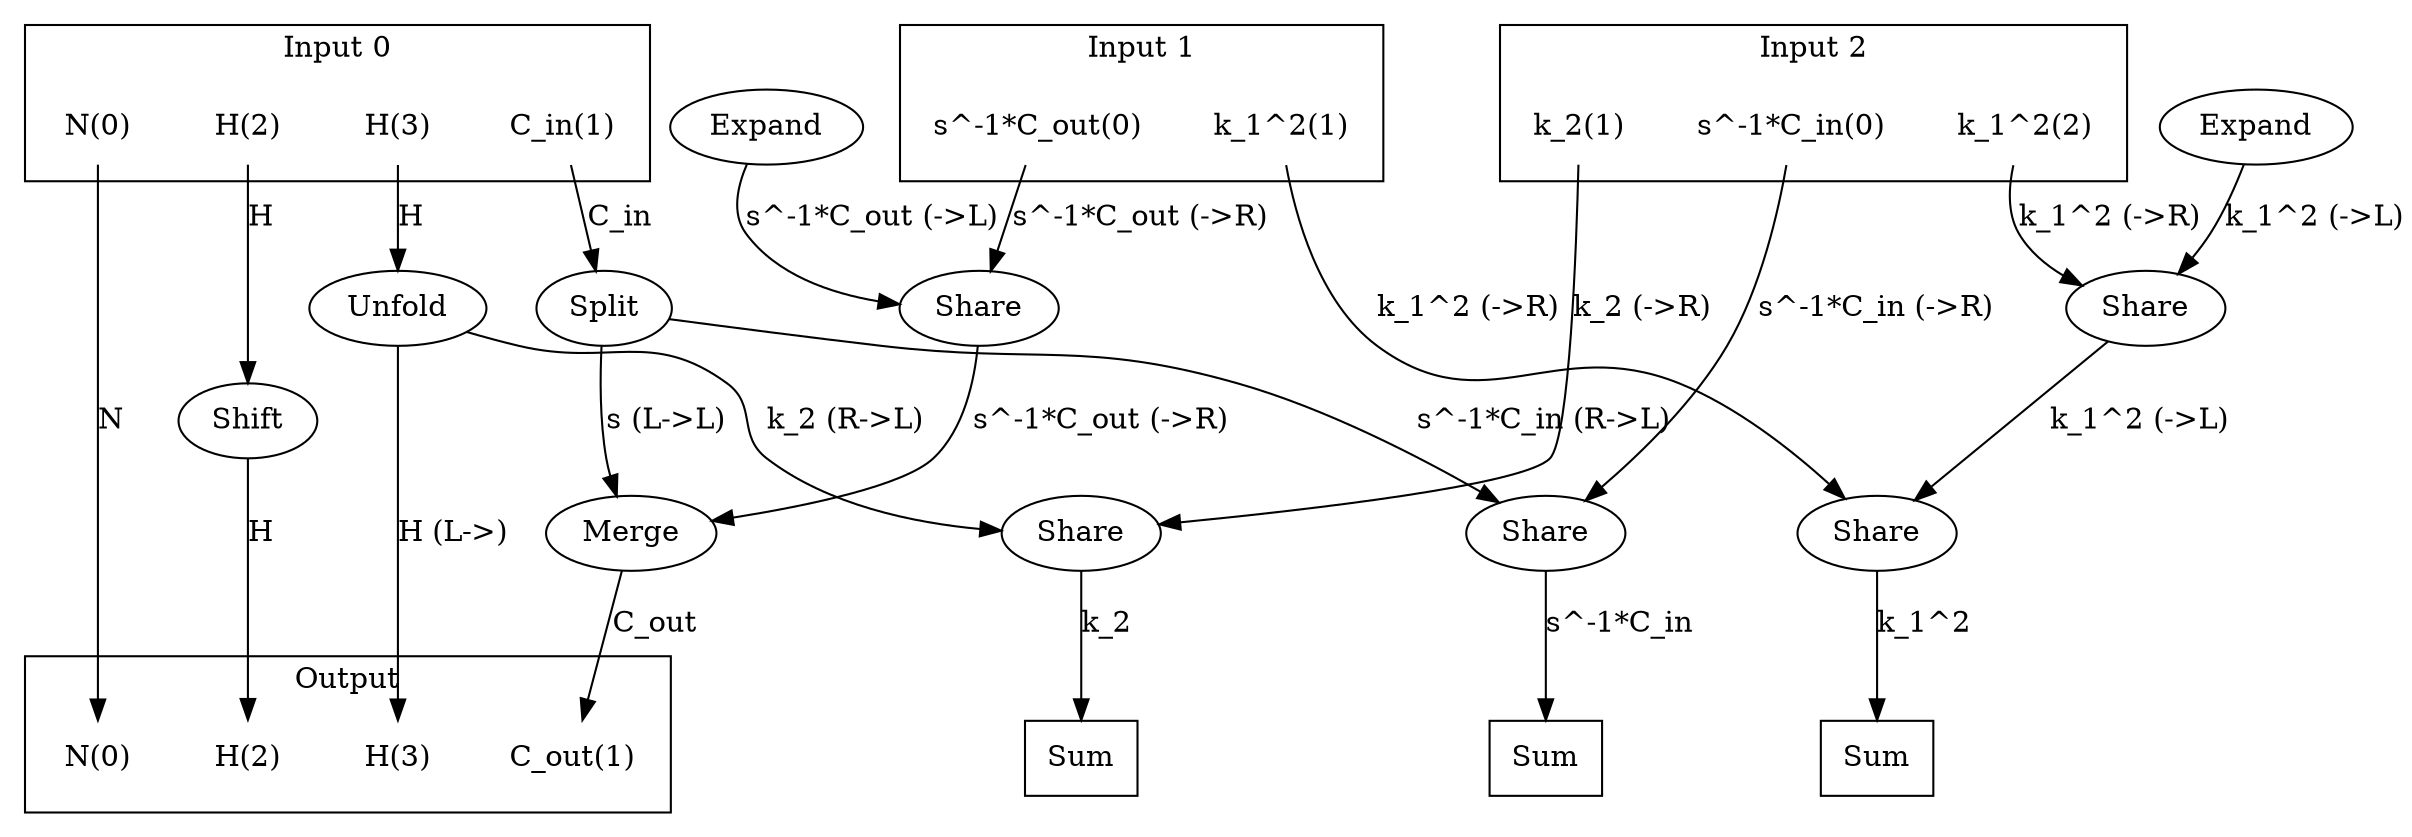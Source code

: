 digraph kernel {
newrank = true;
op_0x7fc6f00255c0 [label="Unfold"];
op_0x7fc950008c80 [label="Share"];
op_0x7fc950009e50 [label="Share"];
op_0x7fca441d0000 [label="Split"];
op_0x7fcbc4005660 [label="Share"];
op_0x7fceec0418d0 [label="Share"];
op_0x7fcf58004da0 [label="Share"];
op_0x7fcf7c003e40 [label="Shift"];
op_0x7fcf84004718 [label="Expand"];
op_0x7fcf840049b8 [label="Expand"];
op_0x7fcf88006740 [label="Merge"];
reduce_0x7fc7f0001de8 [label="Sum", shape=box];
reduce_0x7fc7f0001bc0 [label="Sum", shape=box];
reduce_0x7fc7f0005968 [label="Sum", shape=box];
subgraph cluster_out {
label = "Output";
out_0 [label="N(0)", shape=none];
out_1 [label="C_out(1)", shape=none];
out_2 [label="H(2)", shape=none];
out_3 [label="H(3)", shape=none];
}
{ rank = same;
reduce_0x7fc7f0001de8;
reduce_0x7fc7f0001bc0;
reduce_0x7fc7f0005968;
out_0;
out_1;
out_2;
out_3;
}
subgraph cluster_in_0 {
label = "Input 0";
in_0_0 [label="N(0)", shape=none];
in_0_1 [label="C_in(1)", shape=none];
in_0_2 [label="H(2)", shape=none];
in_0_3 [label="H(3)", shape=none];
}
subgraph cluster_in_1 {
label = "Input 1";
in_1_0 [label="s^-1*C_out(0)", shape=none];
in_1_1 [label="k_1^2(1)", shape=none];
}
subgraph cluster_in_2 {
label = "Input 2";
in_2_0 [label="s^-1*C_in(0)", shape=none];
in_2_1 [label="k_2(1)", shape=none];
in_2_2 [label="k_1^2(2)", shape=none];
}
{ rank = same;
in_0_0;
in_0_1;
in_0_2;
in_0_3;
in_1_0;
in_1_1;
in_2_0;
in_2_1;
in_2_2;
}
in_0_0 -> out_0 [label="N"];
in_0_1 -> op_0x7fca441d0000 [label="C_in"];
in_0_2 -> op_0x7fcf7c003e40 [label="H"];
in_0_3 -> op_0x7fc6f00255c0 [label="H"];
in_1_0 -> op_0x7fcbc4005660 [label="s^-1*C_out (->R)"];
in_1_1 -> op_0x7fcf58004da0 [label="k_1^2 (->R)"];
in_2_0 -> op_0x7fc950009e50 [label="s^-1*C_in (->R)"];
in_2_1 -> op_0x7fceec0418d0 [label="k_2 (->R)"];
in_2_2 -> op_0x7fc950008c80 [label="k_1^2 (->R)"];
op_0x7fcf88006740 -> out_1 [label="C_out"];
op_0x7fcf7c003e40 -> out_2 [label="H"];
op_0x7fc6f00255c0 -> out_3 [label="H (L->)"];
op_0x7fcf58004da0 -> reduce_0x7fc7f0001bc0 [label="k_1^2"];
op_0x7fceec0418d0 -> reduce_0x7fc7f0001de8 [label="k_2"];
op_0x7fc950009e50 -> reduce_0x7fc7f0005968 [label="s^-1*C_in"];
op_0x7fcf840049b8 -> op_0x7fc950008c80 [label="k_1^2 (->L)"];
op_0x7fca441d0000 -> op_0x7fc950009e50 [label="s^-1*C_in (R->L)"];
op_0x7fcf84004718 -> op_0x7fcbc4005660 [label="s^-1*C_out (->L)"];
op_0x7fc6f00255c0 -> op_0x7fceec0418d0 [label="k_2 (R->L)"];
op_0x7fc950008c80 -> op_0x7fcf58004da0 [label="k_1^2 (->L)"];
op_0x7fca441d0000 -> op_0x7fcf88006740 [label="s (L->L)"];
op_0x7fcbc4005660 -> op_0x7fcf88006740 [label="s^-1*C_out (->R)"];
}

